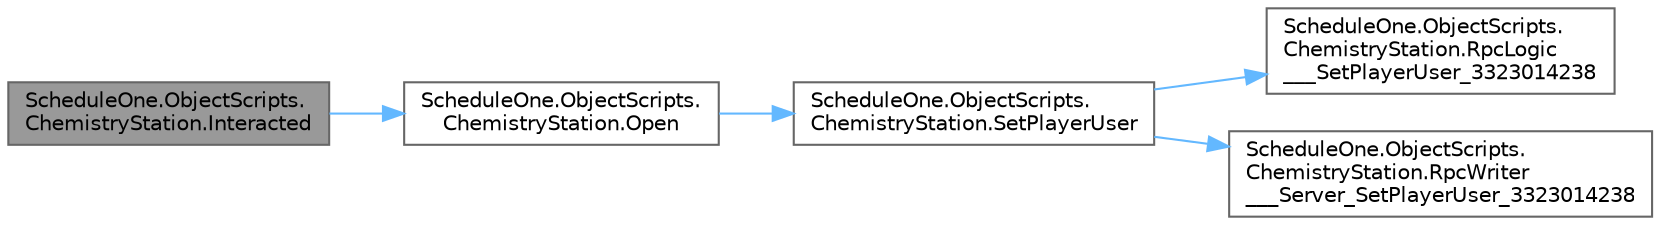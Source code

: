 digraph "ScheduleOne.ObjectScripts.ChemistryStation.Interacted"
{
 // LATEX_PDF_SIZE
  bgcolor="transparent";
  edge [fontname=Helvetica,fontsize=10,labelfontname=Helvetica,labelfontsize=10];
  node [fontname=Helvetica,fontsize=10,shape=box,height=0.2,width=0.4];
  rankdir="LR";
  Node1 [id="Node000001",label="ScheduleOne.ObjectScripts.\lChemistryStation.Interacted",height=0.2,width=0.4,color="gray40", fillcolor="grey60", style="filled", fontcolor="black",tooltip=" "];
  Node1 -> Node2 [id="edge1_Node000001_Node000002",color="steelblue1",style="solid",tooltip=" "];
  Node2 [id="Node000002",label="ScheduleOne.ObjectScripts.\lChemistryStation.Open",height=0.2,width=0.4,color="grey40", fillcolor="white", style="filled",URL="$class_schedule_one_1_1_object_scripts_1_1_chemistry_station.html#a11314ddfc79a421314cace4634a1f507",tooltip=" "];
  Node2 -> Node3 [id="edge2_Node000002_Node000003",color="steelblue1",style="solid",tooltip=" "];
  Node3 [id="Node000003",label="ScheduleOne.ObjectScripts.\lChemistryStation.SetPlayerUser",height=0.2,width=0.4,color="grey40", fillcolor="white", style="filled",URL="$class_schedule_one_1_1_object_scripts_1_1_chemistry_station.html#a0de50408e8d551737b60409164111dcf",tooltip=" "];
  Node3 -> Node4 [id="edge3_Node000003_Node000004",color="steelblue1",style="solid",tooltip=" "];
  Node4 [id="Node000004",label="ScheduleOne.ObjectScripts.\lChemistryStation.RpcLogic\l___SetPlayerUser_3323014238",height=0.2,width=0.4,color="grey40", fillcolor="white", style="filled",URL="$class_schedule_one_1_1_object_scripts_1_1_chemistry_station.html#a507ba0e676fc4f208a62d26639c0586e",tooltip=" "];
  Node3 -> Node5 [id="edge4_Node000003_Node000005",color="steelblue1",style="solid",tooltip=" "];
  Node5 [id="Node000005",label="ScheduleOne.ObjectScripts.\lChemistryStation.RpcWriter\l___Server_SetPlayerUser_3323014238",height=0.2,width=0.4,color="grey40", fillcolor="white", style="filled",URL="$class_schedule_one_1_1_object_scripts_1_1_chemistry_station.html#a3c186b5263b9450d02e1679eba704e2a",tooltip=" "];
}
